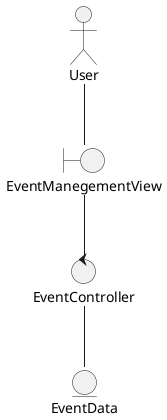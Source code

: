 @startuml DiagramaDeAnalisisDeEventos

actor User
boundary EventManegementView

control EventController



entity EventData


User -- EventManegementView
EventManegementView -- EventController



EventController -- EventData

@enduml